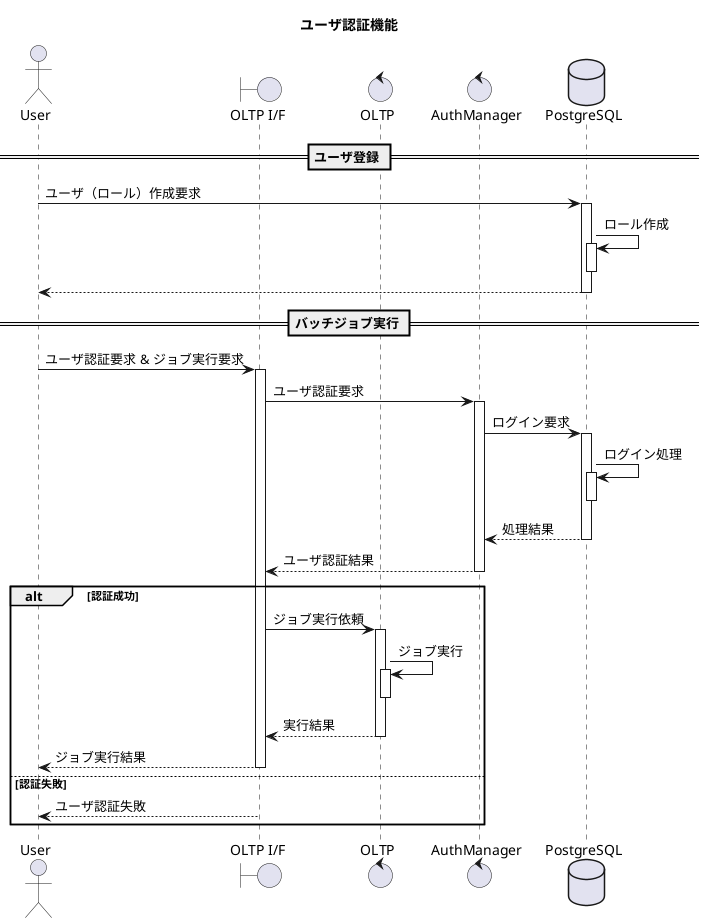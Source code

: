 ' ===============================================
' ユーザ認証
' ===============================================
@startuml auth_user
title ユーザ認証機能

actor User as user
boundary "OLTP I/F" as ogawayama
control OLTP as oltp
control AuthManager as auth_man
database PostgreSQL as pg

== ユーザ登録 ==
user -> pg : ユーザ（ロール）作成要求
activate pg
  pg -> pg : ロール作成
  activate pg
  deactivate pg
  pg --> user 
deactivate pg

== バッチジョブ実行 ==
user -> ogawayama : ユーザ認証要求 & ジョブ実行要求
activate ogawayama
  ogawayama -> auth_man : ユーザ認証要求
  activate auth_man
    auth_man -> pg : ログイン要求
    activate pg
      pg -> pg : ログイン処理
      activate pg
      deactivate pg
      pg --> auth_man : 処理結果
    deactivate pg
    auth_man --> ogawayama : ユーザ認証結果
  deactivate auth_man

alt 認証成功
  ogawayama -> oltp : ジョブ実行依頼
  activate oltp
    oltp -> oltp : ジョブ実行
    activate oltp
    deactivate oltp
    oltp --> ogawayama : 実行結果
  deactivate oltp
  ogawayama --> user : ジョブ実行結果
  deactivate ogawayama
else 認証失敗
  ogawayama --> user : ユーザ認証失敗
end
@enduml

' ===============================================
' ユーザ認証
' ===============================================
@startuml auth_user2
autoactivate on
title ユーザ認証機能

actor User as user
boundary "OLTP I/F" as ogawayama
control OLTP as oltp
control AuthManager as auth_man
database PostgreSQL as pg

== ユーザ登録 ==
user -> pg : ユーザ（ロール）作成要求
  pg -> pg : ロール作成
  return
return

== バッチジョブ実行 ==
user -> ogawayama : ユーザ認証要求 & ジョブ実行要求
  ogawayama -> auth_man : ユーザ認証要求
    auth_man -> pg : ログイン要求
      pg -> pg : ログイン処理
      return
    return 処理結果
  return ユーザ認証結果

alt 認証成功
  ogawayama -> oltp : ジョブ実行依頼
    oltp -> oltp : ジョブ実行
    return
  return 実行結果
return ジョブ実行結果
else 認証失敗
ogawayama --> user : ユーザ認証失敗
end
@enduml
